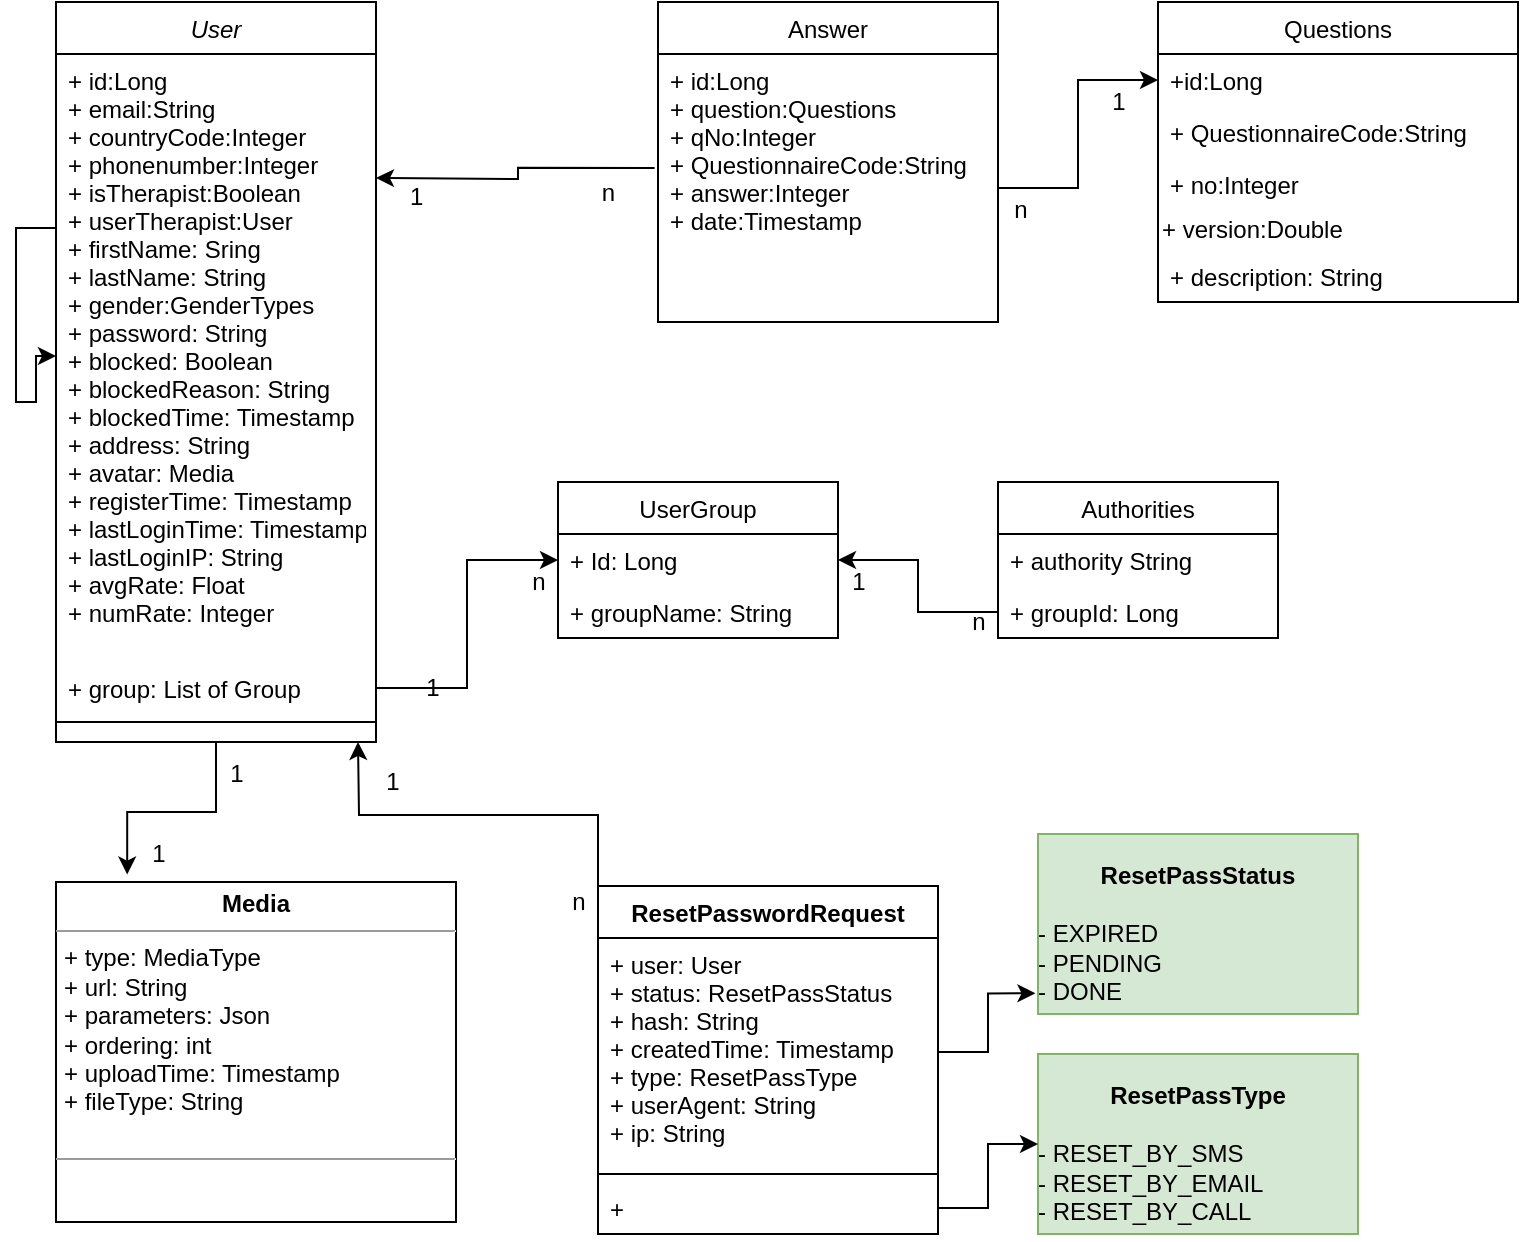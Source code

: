 <mxfile version="12.9.9" type="device" pages="2"><diagram id="C5RBs43oDa-KdzZeNtuy" name="Plan-1"><mxGraphModel dx="768" dy="482" grid="1" gridSize="10" guides="1" tooltips="1" connect="1" arrows="1" fold="1" page="1" pageScale="1" pageWidth="827" pageHeight="1169" math="0" shadow="0"><root><mxCell id="WIyWlLk6GJQsqaUBKTNV-0"/><mxCell id="WIyWlLk6GJQsqaUBKTNV-1" parent="WIyWlLk6GJQsqaUBKTNV-0"/><mxCell id="ZKrjZSiMD5rvl0DOaTvD-4" style="edgeStyle=orthogonalEdgeStyle;rounded=0;orthogonalLoop=1;jettySize=auto;html=1;" parent="WIyWlLk6GJQsqaUBKTNV-1" source="TdS0I9WpIC_3J_-ZmJkT-1" target="ZKrjZSiMD5rvl0DOaTvD-1" edge="1"><mxGeometry relative="1" as="geometry"/></mxCell><mxCell id="TdS0I9WpIC_3J_-ZmJkT-0" value="Answer" style="swimlane;fontStyle=0;childLayout=stackLayout;horizontal=1;startSize=26;fillColor=none;horizontalStack=0;resizeParent=1;resizeParentMax=0;resizeLast=0;collapsible=1;marginBottom=0;" parent="WIyWlLk6GJQsqaUBKTNV-1" vertex="1"><mxGeometry x="360" y="60" width="170" height="160" as="geometry"/></mxCell><mxCell id="TdS0I9WpIC_3J_-ZmJkT-1" value="+ id:Long&#10;+ question:Questions&#10;+ qNo:Integer&#10;+ QuestionnaireCode:String&#10;+ answer:Integer&#10;+ date:Timestamp&#10;" style="text;strokeColor=none;fillColor=none;align=left;verticalAlign=top;spacingLeft=4;spacingRight=4;overflow=hidden;rotatable=0;points=[[0,0.5],[1,0.5]];portConstraint=eastwest;" parent="TdS0I9WpIC_3J_-ZmJkT-0" vertex="1"><mxGeometry y="26" width="170" height="134" as="geometry"/></mxCell><mxCell id="wp5LiaYBBKZ01uCHj2AA-6" value="&lt;br&gt;&lt;div align=&quot;center&quot;&gt;&lt;b&gt;ResetPassStatus&lt;/b&gt;&lt;/div&gt;&lt;div align=&quot;center&quot;&gt;&lt;br&gt;&lt;/div&gt;&lt;div align=&quot;left&quot;&gt;- EXPIRED&lt;/div&gt;&lt;div align=&quot;left&quot;&gt;- PENDING&lt;/div&gt;&lt;div align=&quot;left&quot;&gt;- DONE&lt;br&gt;&lt;/div&gt;" style="verticalAlign=top;align=left;overflow=fill;fontSize=12;fontFamily=Helvetica;html=1;fillColor=#d5e8d4;strokeColor=#82b366;" parent="WIyWlLk6GJQsqaUBKTNV-1" vertex="1"><mxGeometry x="550" y="476" width="160" height="90" as="geometry"/></mxCell><mxCell id="ZKrjZSiMD5rvl0DOaTvD-0" value="Questions" style="swimlane;fontStyle=0;childLayout=stackLayout;horizontal=1;startSize=26;fillColor=none;horizontalStack=0;resizeParent=1;resizeParentMax=0;resizeLast=0;collapsible=1;marginBottom=0;" parent="WIyWlLk6GJQsqaUBKTNV-1" vertex="1"><mxGeometry x="610" y="60" width="180" height="150" as="geometry"/></mxCell><mxCell id="ZKrjZSiMD5rvl0DOaTvD-1" value="+id:Long" style="text;strokeColor=none;fillColor=none;align=left;verticalAlign=top;spacingLeft=4;spacingRight=4;overflow=hidden;rotatable=0;points=[[0,0.5],[1,0.5]];portConstraint=eastwest;" parent="ZKrjZSiMD5rvl0DOaTvD-0" vertex="1"><mxGeometry y="26" width="180" height="26" as="geometry"/></mxCell><mxCell id="ZKrjZSiMD5rvl0DOaTvD-3" value="+ QuestionnaireCode:String" style="text;strokeColor=none;fillColor=none;align=left;verticalAlign=top;spacingLeft=4;spacingRight=4;overflow=hidden;rotatable=0;points=[[0,0.5],[1,0.5]];portConstraint=eastwest;" parent="ZKrjZSiMD5rvl0DOaTvD-0" vertex="1"><mxGeometry y="52" width="180" height="26" as="geometry"/></mxCell><mxCell id="BEtN59iGjyKYIRAoD8Xq-1" value="+ no:Integer" style="text;strokeColor=none;fillColor=none;align=left;verticalAlign=top;spacingLeft=4;spacingRight=4;overflow=hidden;rotatable=0;points=[[0,0.5],[1,0.5]];portConstraint=eastwest;" parent="ZKrjZSiMD5rvl0DOaTvD-0" vertex="1"><mxGeometry y="78" width="180" height="26" as="geometry"/></mxCell><mxCell id="Wid--VZyeUOQW4nAYl_y-0" value="+ version:Double" style="text;html=1;strokeColor=none;fillColor=none;align=left;verticalAlign=middle;whiteSpace=wrap;rounded=0;" parent="ZKrjZSiMD5rvl0DOaTvD-0" vertex="1"><mxGeometry y="104" width="180" height="20" as="geometry"/></mxCell><mxCell id="ZKrjZSiMD5rvl0DOaTvD-2" value="+ description: String" style="text;strokeColor=none;fillColor=none;align=left;verticalAlign=top;spacingLeft=4;spacingRight=4;overflow=hidden;rotatable=0;points=[[0,0.5],[1,0.5]];portConstraint=eastwest;" parent="ZKrjZSiMD5rvl0DOaTvD-0" vertex="1"><mxGeometry y="124" width="180" height="26" as="geometry"/></mxCell><mxCell id="wp5LiaYBBKZ01uCHj2AA-7" value="&lt;br&gt;&lt;div align=&quot;center&quot;&gt;&lt;b&gt;ResetPassType&lt;/b&gt;&lt;/div&gt;&lt;div align=&quot;center&quot;&gt;&lt;br&gt;&lt;/div&gt;&lt;div align=&quot;left&quot;&gt;- RESET_BY_SMS&lt;/div&gt;&lt;div align=&quot;left&quot;&gt;- RESET_BY_EMAIL&lt;/div&gt;&lt;div align=&quot;left&quot;&gt;- RESET_BY_CALL&lt;br&gt;&lt;/div&gt;" style="verticalAlign=top;align=left;overflow=fill;fontSize=12;fontFamily=Helvetica;html=1;fillColor=#d5e8d4;strokeColor=#82b366;" parent="WIyWlLk6GJQsqaUBKTNV-1" vertex="1"><mxGeometry x="550" y="586" width="160" height="90" as="geometry"/></mxCell><mxCell id="i5MaNekg4LArcfbs5JZj-2" value="&lt;p style=&quot;margin: 0px ; margin-top: 4px ; text-align: center&quot;&gt;&lt;b&gt;Media&lt;/b&gt;&lt;/p&gt;&lt;hr size=&quot;1&quot;&gt;&lt;p style=&quot;margin: 0px ; margin-left: 4px&quot;&gt;+ type: MediaType&lt;/p&gt;&lt;p style=&quot;margin: 0px ; margin-left: 4px&quot;&gt;+ url: String&lt;/p&gt;&lt;p style=&quot;margin: 0px ; margin-left: 4px&quot;&gt;+ parameters: Json&lt;/p&gt;&lt;p style=&quot;margin: 0px ; margin-left: 4px&quot;&gt;+ ordering: int&lt;/p&gt;&lt;p style=&quot;margin: 0px ; margin-left: 4px&quot;&gt;+ uploadTime: Timestamp&lt;/p&gt;&lt;p style=&quot;margin: 0px ; margin-left: 4px&quot;&gt;+ fileType: String&lt;br&gt;&lt;/p&gt;&lt;p style=&quot;margin: 0px ; margin-left: 4px&quot;&gt;&lt;br&gt;&lt;/p&gt;&lt;hr size=&quot;1&quot;&gt;&lt;p style=&quot;margin: 0px ; margin-left: 4px&quot;&gt;&amp;nbsp; &amp;nbsp;&lt;/p&gt;" style="verticalAlign=top;align=left;overflow=fill;fontSize=12;fontFamily=Helvetica;html=1;" parent="WIyWlLk6GJQsqaUBKTNV-1" vertex="1"><mxGeometry x="59" y="500" width="200" height="170" as="geometry"/></mxCell><mxCell id="_nM4theew5Zskmv3uNcZ-2" style="edgeStyle=orthogonalEdgeStyle;rounded=0;orthogonalLoop=1;jettySize=auto;html=1;exitX=-0.01;exitY=0.425;exitDx=0;exitDy=0;exitPerimeter=0;" parent="WIyWlLk6GJQsqaUBKTNV-1" source="TdS0I9WpIC_3J_-ZmJkT-1" edge="1"><mxGeometry relative="1" as="geometry"><mxPoint x="219" y="148" as="targetPoint"/><mxPoint x="347" y="148" as="sourcePoint"/></mxGeometry></mxCell><mxCell id="_nM4theew5Zskmv3uNcZ-3" value="n" style="resizable=0;align=right;verticalAlign=bottom;labelBackgroundColor=none;fontSize=12;" parent="WIyWlLk6GJQsqaUBKTNV-1" connectable="0" vertex="1"><mxGeometry x="347" y="160" as="geometry"><mxPoint x="-7" y="4" as="offset"/></mxGeometry></mxCell><mxCell id="_nM4theew5Zskmv3uNcZ-4" value="1" style="resizable=0;align=left;verticalAlign=bottom;labelBackgroundColor=none;fontSize=12;" parent="WIyWlLk6GJQsqaUBKTNV-1" connectable="0" vertex="1"><mxGeometry x="229" y="174" as="geometry"><mxPoint x="5" y="-8" as="offset"/></mxGeometry></mxCell><mxCell id="9sbkbwKh-oDNOYhgMh8W-0" style="edgeStyle=orthogonalEdgeStyle;rounded=0;orthogonalLoop=1;jettySize=auto;html=1;entryX=0.178;entryY=-0.022;entryDx=0;entryDy=0;entryPerimeter=0;" parent="WIyWlLk6GJQsqaUBKTNV-1" source="zkfFHV4jXpPFQw0GAbJ--0" target="i5MaNekg4LArcfbs5JZj-2" edge="1"><mxGeometry relative="1" as="geometry"/></mxCell><mxCell id="zkfFHV4jXpPFQw0GAbJ--0" value="User" style="swimlane;fontStyle=2;align=center;verticalAlign=top;childLayout=stackLayout;horizontal=1;startSize=26;horizontalStack=0;resizeParent=1;resizeLast=0;collapsible=1;marginBottom=0;rounded=0;shadow=0;strokeWidth=1;" parent="WIyWlLk6GJQsqaUBKTNV-1" vertex="1"><mxGeometry x="59" y="60" width="160" height="370" as="geometry"><mxRectangle x="230" y="140" width="160" height="26" as="alternateBounds"/></mxGeometry></mxCell><mxCell id="zkfFHV4jXpPFQw0GAbJ--3" value="+ id:Long&#10;+ email:String&#10;+ countryCode:Integer&#10;+ phonenumber:Integer&#10;+ isTherapist:Boolean&#10;+ userTherapist:User&#10;+ firstName: Sring&#10;+ lastName: String&#10;+ gender:GenderTypes&#10;+ password: String &#10;+ blocked: Boolean&#10;+ blockedReason: String &#10;+ blockedTime: Timestamp &#10;+ address: String&#10;+ avatar: Media&#10;+ registerTime: Timestamp &#10;+ lastLoginTime: Timestamp &#10;+ lastLoginIP: String &#10;+ avgRate: Float&#10;+ numRate: Integer" style="text;align=left;verticalAlign=top;spacingLeft=4;spacingRight=4;overflow=hidden;rotatable=0;points=[[0,0.5],[1,0.5]];portConstraint=eastwest;rounded=0;shadow=0;html=0;" parent="zkfFHV4jXpPFQw0GAbJ--0" vertex="1"><mxGeometry y="26" width="160" height="304" as="geometry"/></mxCell><mxCell id="9sbkbwKh-oDNOYhgMh8W-4" value="+ group: List of Group" style="text;strokeColor=none;fillColor=none;align=left;verticalAlign=top;spacingLeft=4;spacingRight=4;overflow=hidden;rotatable=0;points=[[0,0.5],[1,0.5]];portConstraint=eastwest;" parent="zkfFHV4jXpPFQw0GAbJ--0" vertex="1"><mxGeometry y="330" width="160" height="26" as="geometry"/></mxCell><mxCell id="zkfFHV4jXpPFQw0GAbJ--4" value="" style="line;html=1;strokeWidth=1;align=left;verticalAlign=middle;spacingTop=-1;spacingLeft=3;spacingRight=3;rotatable=0;labelPosition=right;points=[];portConstraint=eastwest;" parent="zkfFHV4jXpPFQw0GAbJ--0" vertex="1"><mxGeometry y="356" width="160" height="8" as="geometry"/></mxCell><mxCell id="wtBKyzSOh4V0kUkPfr4M-0" style="edgeStyle=orthogonalEdgeStyle;rounded=0;orthogonalLoop=1;jettySize=auto;html=1;" parent="WIyWlLk6GJQsqaUBKTNV-1" edge="1"><mxGeometry relative="1" as="geometry"><mxPoint x="59" y="173" as="sourcePoint"/><mxPoint x="59" y="237" as="targetPoint"/><Array as="points"><mxPoint x="59" y="173"/><mxPoint x="39" y="173"/><mxPoint x="39" y="260"/><mxPoint x="49" y="260"/><mxPoint x="49" y="237"/></Array></mxGeometry></mxCell><mxCell id="9sbkbwKh-oDNOYhgMh8W-11" style="edgeStyle=orthogonalEdgeStyle;rounded=0;orthogonalLoop=1;jettySize=auto;html=1;exitX=0;exitY=0;exitDx=0;exitDy=0;" parent="WIyWlLk6GJQsqaUBKTNV-1" source="wp5LiaYBBKZ01uCHj2AA-8" edge="1"><mxGeometry relative="1" as="geometry"><mxPoint x="210" y="430" as="targetPoint"/></mxGeometry></mxCell><mxCell id="wp5LiaYBBKZ01uCHj2AA-8" value="ResetPasswordRequest" style="swimlane;fontStyle=1;align=center;verticalAlign=top;childLayout=stackLayout;horizontal=1;startSize=26;horizontalStack=0;resizeParent=1;resizeParentMax=0;resizeLast=0;collapsible=1;marginBottom=0;" parent="WIyWlLk6GJQsqaUBKTNV-1" vertex="1"><mxGeometry x="330" y="502" width="170" height="174" as="geometry"/></mxCell><mxCell id="wp5LiaYBBKZ01uCHj2AA-9" value="+ user: User&#10;+ status: ResetPassStatus&#10;+ hash: String&#10;+ createdTime: Timestamp&#10;+ type: ResetPassType&#10;+ userAgent: String&#10;+ ip: String&#10;" style="text;strokeColor=none;fillColor=none;align=left;verticalAlign=top;spacingLeft=4;spacingRight=4;overflow=hidden;rotatable=0;points=[[0,0.5],[1,0.5]];portConstraint=eastwest;" parent="wp5LiaYBBKZ01uCHj2AA-8" vertex="1"><mxGeometry y="26" width="170" height="114" as="geometry"/></mxCell><mxCell id="wp5LiaYBBKZ01uCHj2AA-10" value="" style="line;strokeWidth=1;fillColor=none;align=left;verticalAlign=middle;spacingTop=-1;spacingLeft=3;spacingRight=3;rotatable=0;labelPosition=right;points=[];portConstraint=eastwest;" parent="wp5LiaYBBKZ01uCHj2AA-8" vertex="1"><mxGeometry y="140" width="170" height="8" as="geometry"/></mxCell><mxCell id="wp5LiaYBBKZ01uCHj2AA-11" value="+" style="text;strokeColor=none;fillColor=none;align=left;verticalAlign=top;spacingLeft=4;spacingRight=4;overflow=hidden;rotatable=0;points=[[0,0.5],[1,0.5]];portConstraint=eastwest;" parent="wp5LiaYBBKZ01uCHj2AA-8" vertex="1"><mxGeometry y="148" width="170" height="26" as="geometry"/></mxCell><mxCell id="86097ex0n0nad0ebISza-1" value="UserGroup" style="swimlane;fontStyle=0;childLayout=stackLayout;horizontal=1;startSize=26;fillColor=none;horizontalStack=0;resizeParent=1;resizeParentMax=0;resizeLast=0;collapsible=1;marginBottom=0;" parent="WIyWlLk6GJQsqaUBKTNV-1" vertex="1"><mxGeometry x="310" y="300" width="140" height="78" as="geometry"/></mxCell><mxCell id="86097ex0n0nad0ebISza-2" value="+ Id: Long" style="text;strokeColor=none;fillColor=none;align=left;verticalAlign=top;spacingLeft=4;spacingRight=4;overflow=hidden;rotatable=0;points=[[0,0.5],[1,0.5]];portConstraint=eastwest;" parent="86097ex0n0nad0ebISza-1" vertex="1"><mxGeometry y="26" width="140" height="26" as="geometry"/></mxCell><mxCell id="86097ex0n0nad0ebISza-3" value="+ groupName: String" style="text;strokeColor=none;fillColor=none;align=left;verticalAlign=top;spacingLeft=4;spacingRight=4;overflow=hidden;rotatable=0;points=[[0,0.5],[1,0.5]];portConstraint=eastwest;" parent="86097ex0n0nad0ebISza-1" vertex="1"><mxGeometry y="52" width="140" height="26" as="geometry"/></mxCell><mxCell id="wp5LiaYBBKZ01uCHj2AA-12" value="Authorities" style="swimlane;fontStyle=0;childLayout=stackLayout;horizontal=1;startSize=26;fillColor=none;horizontalStack=0;resizeParent=1;resizeParentMax=0;resizeLast=0;collapsible=1;marginBottom=0;" parent="WIyWlLk6GJQsqaUBKTNV-1" vertex="1"><mxGeometry x="530" y="300" width="140" height="78" as="geometry"/></mxCell><mxCell id="wp5LiaYBBKZ01uCHj2AA-13" value="+ authority String" style="text;strokeColor=none;fillColor=none;align=left;verticalAlign=top;spacingLeft=4;spacingRight=4;overflow=hidden;rotatable=0;points=[[0,0.5],[1,0.5]];portConstraint=eastwest;" parent="wp5LiaYBBKZ01uCHj2AA-12" vertex="1"><mxGeometry y="26" width="140" height="26" as="geometry"/></mxCell><mxCell id="wp5LiaYBBKZ01uCHj2AA-14" value="+ groupId: Long" style="text;strokeColor=none;fillColor=none;align=left;verticalAlign=top;spacingLeft=4;spacingRight=4;overflow=hidden;rotatable=0;points=[[0,0.5],[1,0.5]];portConstraint=eastwest;" parent="wp5LiaYBBKZ01uCHj2AA-12" vertex="1"><mxGeometry y="52" width="140" height="26" as="geometry"/></mxCell><mxCell id="9sbkbwKh-oDNOYhgMh8W-2" style="edgeStyle=orthogonalEdgeStyle;rounded=0;orthogonalLoop=1;jettySize=auto;html=1;entryX=-0.008;entryY=0.885;entryDx=0;entryDy=0;entryPerimeter=0;" parent="WIyWlLk6GJQsqaUBKTNV-1" source="wp5LiaYBBKZ01uCHj2AA-9" target="wp5LiaYBBKZ01uCHj2AA-6" edge="1"><mxGeometry relative="1" as="geometry"/></mxCell><mxCell id="9sbkbwKh-oDNOYhgMh8W-3" style="edgeStyle=orthogonalEdgeStyle;rounded=0;orthogonalLoop=1;jettySize=auto;html=1;exitX=1;exitY=0.5;exitDx=0;exitDy=0;" parent="WIyWlLk6GJQsqaUBKTNV-1" source="wp5LiaYBBKZ01uCHj2AA-11" target="wp5LiaYBBKZ01uCHj2AA-7" edge="1"><mxGeometry relative="1" as="geometry"/></mxCell><mxCell id="9sbkbwKh-oDNOYhgMh8W-5" style="edgeStyle=orthogonalEdgeStyle;rounded=0;orthogonalLoop=1;jettySize=auto;html=1;" parent="WIyWlLk6GJQsqaUBKTNV-1" source="9sbkbwKh-oDNOYhgMh8W-4" target="86097ex0n0nad0ebISza-2" edge="1"><mxGeometry relative="1" as="geometry"/></mxCell><mxCell id="9sbkbwKh-oDNOYhgMh8W-7" value="1" style="text;html=1;align=center;verticalAlign=middle;resizable=0;points=[];autosize=1;" parent="WIyWlLk6GJQsqaUBKTNV-1" vertex="1"><mxGeometry x="217" y="440" width="20" height="20" as="geometry"/></mxCell><mxCell id="9sbkbwKh-oDNOYhgMh8W-9" value="1" style="text;html=1;align=center;verticalAlign=middle;resizable=0;points=[];autosize=1;" parent="WIyWlLk6GJQsqaUBKTNV-1" vertex="1"><mxGeometry x="237" y="393" width="20" height="20" as="geometry"/></mxCell><mxCell id="9sbkbwKh-oDNOYhgMh8W-10" value="n" style="text;html=1;align=center;verticalAlign=middle;resizable=0;points=[];autosize=1;" parent="WIyWlLk6GJQsqaUBKTNV-1" vertex="1"><mxGeometry x="290" y="340" width="20" height="20" as="geometry"/></mxCell><mxCell id="9sbkbwKh-oDNOYhgMh8W-12" value="n" style="text;html=1;align=center;verticalAlign=middle;resizable=0;points=[];autosize=1;" parent="WIyWlLk6GJQsqaUBKTNV-1" vertex="1"><mxGeometry x="310" y="500" width="20" height="20" as="geometry"/></mxCell><mxCell id="9sbkbwKh-oDNOYhgMh8W-15" value="n" style="text;html=1;align=center;verticalAlign=middle;resizable=0;points=[];autosize=1;" parent="WIyWlLk6GJQsqaUBKTNV-1" vertex="1"><mxGeometry x="531" y="154" width="20" height="20" as="geometry"/></mxCell><mxCell id="9sbkbwKh-oDNOYhgMh8W-16" value="1" style="text;html=1;align=center;verticalAlign=middle;resizable=0;points=[];autosize=1;" parent="WIyWlLk6GJQsqaUBKTNV-1" vertex="1"><mxGeometry x="580" y="100" width="20" height="20" as="geometry"/></mxCell><mxCell id="9sbkbwKh-oDNOYhgMh8W-17" value="1" style="text;html=1;align=center;verticalAlign=middle;resizable=0;points=[];autosize=1;" parent="WIyWlLk6GJQsqaUBKTNV-1" vertex="1"><mxGeometry x="139" y="436" width="20" height="20" as="geometry"/></mxCell><mxCell id="9sbkbwKh-oDNOYhgMh8W-18" value="1" style="text;html=1;align=center;verticalAlign=middle;resizable=0;points=[];autosize=1;" parent="WIyWlLk6GJQsqaUBKTNV-1" vertex="1"><mxGeometry x="100" y="476" width="20" height="20" as="geometry"/></mxCell><mxCell id="9sbkbwKh-oDNOYhgMh8W-19" style="edgeStyle=orthogonalEdgeStyle;rounded=0;orthogonalLoop=1;jettySize=auto;html=1;" parent="WIyWlLk6GJQsqaUBKTNV-1" source="wp5LiaYBBKZ01uCHj2AA-14" target="86097ex0n0nad0ebISza-2" edge="1"><mxGeometry relative="1" as="geometry"/></mxCell><mxCell id="9sbkbwKh-oDNOYhgMh8W-20" value="n" style="text;html=1;align=center;verticalAlign=middle;resizable=0;points=[];autosize=1;" parent="WIyWlLk6GJQsqaUBKTNV-1" vertex="1"><mxGeometry x="510" y="360" width="20" height="20" as="geometry"/></mxCell><mxCell id="9sbkbwKh-oDNOYhgMh8W-21" value="1" style="text;html=1;align=center;verticalAlign=middle;resizable=0;points=[];autosize=1;" parent="WIyWlLk6GJQsqaUBKTNV-1" vertex="1"><mxGeometry x="450" y="340" width="20" height="20" as="geometry"/></mxCell></root></mxGraphModel></diagram><diagram id="WKmCzvylHzbxIP0e8MOf" name="Plan-3"><mxGraphModel dx="768" dy="482" grid="1" gridSize="10" guides="1" tooltips="1" connect="1" arrows="1" fold="1" page="1" pageScale="1" pageWidth="850" pageHeight="1100" math="0" shadow="0"><root><mxCell id="v_ZTsM-ww1DxvKNuRoQh-0"/><mxCell id="v_ZTsM-ww1DxvKNuRoQh-1" parent="v_ZTsM-ww1DxvKNuRoQh-0"/><mxCell id="d10EwuhhDhIeilxLiAEq-4" style="edgeStyle=orthogonalEdgeStyle;rounded=0;orthogonalLoop=1;jettySize=auto;html=1;entryX=0;entryY=0.5;entryDx=0;entryDy=0;" parent="v_ZTsM-ww1DxvKNuRoQh-1" source="8NcOZbIqPLL4XJsS5rc8-7" target="d10EwuhhDhIeilxLiAEq-2" edge="1"><mxGeometry relative="1" as="geometry"/></mxCell><mxCell id="ECF-XvWL44tZDmYBhfvC-0" style="edgeStyle=orthogonalEdgeStyle;rounded=0;orthogonalLoop=1;jettySize=auto;html=1;entryX=-0.012;entryY=0.592;entryDx=0;entryDy=0;entryPerimeter=0;" parent="v_ZTsM-ww1DxvKNuRoQh-1" source="8NcOZbIqPLL4XJsS5rc8-3" target="8NcOZbIqPLL4XJsS5rc8-7" edge="1"><mxGeometry relative="1" as="geometry"/></mxCell><mxCell id="8NcOZbIqPLL4XJsS5rc8-6" value="Answer" style="swimlane;fontStyle=0;childLayout=stackLayout;horizontal=1;startSize=26;fillColor=none;horizontalStack=0;resizeParent=1;resizeParentMax=0;resizeLast=0;collapsible=1;marginBottom=0;" parent="v_ZTsM-ww1DxvKNuRoQh-1" vertex="1"><mxGeometry x="400" y="120" width="140" height="120" as="geometry"/></mxCell><mxCell id="8NcOZbIqPLL4XJsS5rc8-7" value="+id:Long&#10;+QuestionnaireCode:String&#10;+qNo:Integer&#10;+answer:Integer&#10;+date:Timestamp&#10;" style="text;strokeColor=none;fillColor=none;align=left;verticalAlign=top;spacingLeft=4;spacingRight=4;overflow=hidden;rotatable=0;points=[[0,0.5],[1,0.5]];portConstraint=eastwest;" parent="8NcOZbIqPLL4XJsS5rc8-6" vertex="1"><mxGeometry y="26" width="140" height="94" as="geometry"/></mxCell><mxCell id="8NcOZbIqPLL4XJsS5rc8-0" value="User" style="swimlane;fontStyle=2;align=center;verticalAlign=top;childLayout=stackLayout;horizontal=1;startSize=26;horizontalStack=0;resizeParent=1;resizeLast=0;collapsible=1;marginBottom=0;rounded=0;shadow=0;strokeWidth=1;" parent="v_ZTsM-ww1DxvKNuRoQh-1" vertex="1"><mxGeometry x="80" y="110" width="210" height="370" as="geometry"><mxRectangle x="230" y="140" width="160" height="26" as="alternateBounds"/></mxGeometry></mxCell><mxCell id="8NcOZbIqPLL4XJsS5rc8-3" value="+id:Long&#10;+email:String&#10;+countryCode:Integer&#10;+phonenumber:Integer&#10;+isTherapist:Boolean&#10;+userTherapist:User&#10;+firstName: Sring&#10;+ lastName: String&#10;+ password: String &#10;+ blocked: Boolean&#10;+ blockedReason: String &#10;+ blockedTime: Timestamp &#10;+ defaultAddress: Address &#10;+ avatarUrl: String &#10;+ registerTime: Timestamp &#10;+ lastLoginTime: Timestamp &#10;+ lastLoginIP: String &#10;+ avgRate: Float&#10;+ numRate: Integer&#10;+ stripeCustomerId:String" style="text;align=left;verticalAlign=top;spacingLeft=4;spacingRight=4;overflow=hidden;rotatable=0;points=[[0,0.5],[1,0.5]];portConstraint=eastwest;rounded=0;shadow=0;html=0;" parent="8NcOZbIqPLL4XJsS5rc8-0" vertex="1"><mxGeometry y="26" width="210" height="304" as="geometry"/></mxCell><mxCell id="8NcOZbIqPLL4XJsS5rc8-4" value="" style="line;html=1;strokeWidth=1;align=left;verticalAlign=middle;spacingTop=-1;spacingLeft=3;spacingRight=3;rotatable=0;labelPosition=right;points=[];portConstraint=eastwest;" parent="8NcOZbIqPLL4XJsS5rc8-0" vertex="1"><mxGeometry y="330" width="210" height="8" as="geometry"/></mxCell><mxCell id="d10EwuhhDhIeilxLiAEq-0" value="Question" style="swimlane;fontStyle=0;childLayout=stackLayout;horizontal=1;startSize=26;fillColor=none;horizontalStack=0;resizeParent=1;resizeParentMax=0;resizeLast=0;collapsible=1;marginBottom=0;" parent="v_ZTsM-ww1DxvKNuRoQh-1" vertex="1"><mxGeometry x="640" y="120" width="140" height="104" as="geometry"/></mxCell><mxCell id="d10EwuhhDhIeilxLiAEq-1" value="+id:Long" style="text;strokeColor=none;fillColor=none;align=left;verticalAlign=top;spacingLeft=4;spacingRight=4;overflow=hidden;rotatable=0;points=[[0,0.5],[1,0.5]];portConstraint=eastwest;" parent="d10EwuhhDhIeilxLiAEq-0" vertex="1"><mxGeometry y="26" width="140" height="26" as="geometry"/></mxCell><mxCell id="d10EwuhhDhIeilxLiAEq-2" value="+ description: String" style="text;strokeColor=none;fillColor=none;align=left;verticalAlign=top;spacingLeft=4;spacingRight=4;overflow=hidden;rotatable=0;points=[[0,0.5],[1,0.5]];portConstraint=eastwest;" parent="d10EwuhhDhIeilxLiAEq-0" vertex="1"><mxGeometry y="52" width="140" height="26" as="geometry"/></mxCell><mxCell id="d10EwuhhDhIeilxLiAEq-3" value="+ no:Integer" style="text;strokeColor=none;fillColor=none;align=left;verticalAlign=top;spacingLeft=4;spacingRight=4;overflow=hidden;rotatable=0;points=[[0,0.5],[1,0.5]];portConstraint=eastwest;" parent="d10EwuhhDhIeilxLiAEq-0" vertex="1"><mxGeometry y="78" width="140" height="26" as="geometry"/></mxCell><mxCell id="qTba2M1NJzd53CrufEk6-0" value="&lt;br&gt;&lt;div align=&quot;center&quot;&gt;&lt;b&gt;ResetPassStatus&lt;/b&gt;&lt;/div&gt;&lt;div align=&quot;center&quot;&gt;&lt;br&gt;&lt;/div&gt;&lt;div align=&quot;left&quot;&gt;- EXPIRED&lt;/div&gt;&lt;div align=&quot;left&quot;&gt;- PENDING&lt;/div&gt;&lt;div align=&quot;left&quot;&gt;- DONE&lt;br&gt;&lt;/div&gt;" style="verticalAlign=top;align=left;overflow=fill;fontSize=12;fontFamily=Helvetica;html=1;fillColor=#d5e8d4;strokeColor=#82b366;" parent="v_ZTsM-ww1DxvKNuRoQh-1" vertex="1"><mxGeometry x="274" y="650" width="160" height="90" as="geometry"/></mxCell><mxCell id="qTba2M1NJzd53CrufEk6-1" value="&lt;br&gt;&lt;div align=&quot;center&quot;&gt;&lt;b&gt;ResetPassType&lt;/b&gt;&lt;/div&gt;&lt;div align=&quot;center&quot;&gt;&lt;br&gt;&lt;/div&gt;&lt;div align=&quot;left&quot;&gt;- RESET_BY_SMS&lt;/div&gt;&lt;div align=&quot;left&quot;&gt;- RESET_BY_EMAIL&lt;/div&gt;&lt;div align=&quot;left&quot;&gt;- RESET_BY_CALL&lt;br&gt;&lt;/div&gt;" style="verticalAlign=top;align=left;overflow=fill;fontSize=12;fontFamily=Helvetica;html=1;fillColor=#d5e8d4;strokeColor=#82b366;" parent="v_ZTsM-ww1DxvKNuRoQh-1" vertex="1"><mxGeometry x="274" y="760" width="160" height="90" as="geometry"/></mxCell><mxCell id="qTba2M1NJzd53CrufEk6-2" style="edgeStyle=orthogonalEdgeStyle;rounded=0;orthogonalLoop=1;jettySize=auto;html=1;entryX=0;entryY=0.5;entryDx=0;entryDy=0;" parent="v_ZTsM-ww1DxvKNuRoQh-1" source="qTba2M1NJzd53CrufEk6-9" target="qTba2M1NJzd53CrufEk6-13" edge="1"><mxGeometry relative="1" as="geometry"/></mxCell><mxCell id="qTba2M1NJzd53CrufEk6-3" value="&lt;p style=&quot;margin: 0px ; margin-top: 4px ; text-align: center&quot;&gt;&lt;b&gt;Media&lt;/b&gt;&lt;/p&gt;&lt;hr size=&quot;1&quot;&gt;&lt;p style=&quot;margin: 0px ; margin-left: 4px&quot;&gt;+ type: MediaType&lt;/p&gt;&lt;p style=&quot;margin: 0px ; margin-left: 4px&quot;&gt;+ url: String&lt;/p&gt;&lt;p style=&quot;margin: 0px ; margin-left: 4px&quot;&gt;+ parameters: Json&lt;/p&gt;&lt;p style=&quot;margin: 0px ; margin-left: 4px&quot;&gt;+ ordering: int&lt;/p&gt;&lt;p style=&quot;margin: 0px ; margin-left: 4px&quot;&gt;+ uploadTime: Timestamp&lt;/p&gt;&lt;p style=&quot;margin: 0px ; margin-left: 4px&quot;&gt;+ fileType: String&lt;br&gt;&lt;/p&gt;&lt;p style=&quot;margin: 0px ; margin-left: 4px&quot;&gt;&lt;br&gt;&lt;/p&gt;&lt;hr size=&quot;1&quot;&gt;&lt;p style=&quot;margin: 0px ; margin-left: 4px&quot;&gt;&amp;nbsp; &amp;nbsp;&lt;/p&gt;" style="verticalAlign=top;align=left;overflow=fill;fontSize=12;fontFamily=Helvetica;html=1;" parent="v_ZTsM-ww1DxvKNuRoQh-1" vertex="1"><mxGeometry x="589" y="540" width="200" height="170" as="geometry"/></mxCell><mxCell id="qTba2M1NJzd53CrufEk6-4" value="ResetPasswordRequest" style="swimlane;fontStyle=1;align=center;verticalAlign=top;childLayout=stackLayout;horizontal=1;startSize=26;horizontalStack=0;resizeParent=1;resizeParentMax=0;resizeLast=0;collapsible=1;marginBottom=0;" parent="v_ZTsM-ww1DxvKNuRoQh-1" vertex="1"><mxGeometry x="54" y="676" width="170" height="174" as="geometry"/></mxCell><mxCell id="qTba2M1NJzd53CrufEk6-5" value="+ user: User&#10;+ status: ResetPassStatus&#10;+ hash: String&#10;+ createdTime: Timestamp&#10;+ type: ResetPassType&#10;+ userAgent: String&#10;+ ip: String&#10;" style="text;strokeColor=none;fillColor=none;align=left;verticalAlign=top;spacingLeft=4;spacingRight=4;overflow=hidden;rotatable=0;points=[[0,0.5],[1,0.5]];portConstraint=eastwest;" parent="qTba2M1NJzd53CrufEk6-4" vertex="1"><mxGeometry y="26" width="170" height="114" as="geometry"/></mxCell><mxCell id="qTba2M1NJzd53CrufEk6-6" value="" style="line;strokeWidth=1;fillColor=none;align=left;verticalAlign=middle;spacingTop=-1;spacingLeft=3;spacingRight=3;rotatable=0;labelPosition=right;points=[];portConstraint=eastwest;" parent="qTba2M1NJzd53CrufEk6-4" vertex="1"><mxGeometry y="140" width="170" height="8" as="geometry"/></mxCell><mxCell id="qTba2M1NJzd53CrufEk6-7" value="+" style="text;strokeColor=none;fillColor=none;align=left;verticalAlign=top;spacingLeft=4;spacingRight=4;overflow=hidden;rotatable=0;points=[[0,0.5],[1,0.5]];portConstraint=eastwest;" parent="qTba2M1NJzd53CrufEk6-4" vertex="1"><mxGeometry y="148" width="170" height="26" as="geometry"/></mxCell><mxCell id="qTba2M1NJzd53CrufEk6-8" value="UserGroup" style="swimlane;fontStyle=0;childLayout=stackLayout;horizontal=1;startSize=26;fillColor=none;horizontalStack=0;resizeParent=1;resizeParentMax=0;resizeLast=0;collapsible=1;marginBottom=0;" parent="v_ZTsM-ww1DxvKNuRoQh-1" vertex="1"><mxGeometry x="54" y="540" width="140" height="78" as="geometry"/></mxCell><mxCell id="qTba2M1NJzd53CrufEk6-9" value="+ Id: Long" style="text;strokeColor=none;fillColor=none;align=left;verticalAlign=top;spacingLeft=4;spacingRight=4;overflow=hidden;rotatable=0;points=[[0,0.5],[1,0.5]];portConstraint=eastwest;" parent="qTba2M1NJzd53CrufEk6-8" vertex="1"><mxGeometry y="26" width="140" height="26" as="geometry"/></mxCell><mxCell id="qTba2M1NJzd53CrufEk6-10" value="+ groupName: String" style="text;strokeColor=none;fillColor=none;align=left;verticalAlign=top;spacingLeft=4;spacingRight=4;overflow=hidden;rotatable=0;points=[[0,0.5],[1,0.5]];portConstraint=eastwest;" parent="qTba2M1NJzd53CrufEk6-8" vertex="1"><mxGeometry y="52" width="140" height="26" as="geometry"/></mxCell><mxCell id="qTba2M1NJzd53CrufEk6-11" value="Authorities" style="swimlane;fontStyle=0;childLayout=stackLayout;horizontal=1;startSize=26;fillColor=none;horizontalStack=0;resizeParent=1;resizeParentMax=0;resizeLast=0;collapsible=1;marginBottom=0;" parent="v_ZTsM-ww1DxvKNuRoQh-1" vertex="1"><mxGeometry x="284" y="540" width="140" height="78" as="geometry"/></mxCell><mxCell id="qTba2M1NJzd53CrufEk6-12" value="+ authority String" style="text;strokeColor=none;fillColor=none;align=left;verticalAlign=top;spacingLeft=4;spacingRight=4;overflow=hidden;rotatable=0;points=[[0,0.5],[1,0.5]];portConstraint=eastwest;" parent="qTba2M1NJzd53CrufEk6-11" vertex="1"><mxGeometry y="26" width="140" height="26" as="geometry"/></mxCell><mxCell id="qTba2M1NJzd53CrufEk6-13" value="+ groupId: Long" style="text;strokeColor=none;fillColor=none;align=left;verticalAlign=top;spacingLeft=4;spacingRight=4;overflow=hidden;rotatable=0;points=[[0,0.5],[1,0.5]];portConstraint=eastwest;" parent="qTba2M1NJzd53CrufEk6-11" vertex="1"><mxGeometry y="52" width="140" height="26" as="geometry"/></mxCell><mxCell id="qTba2M1NJzd53CrufEk6-14" style="edgeStyle=orthogonalEdgeStyle;rounded=0;orthogonalLoop=1;jettySize=auto;html=1;" parent="v_ZTsM-ww1DxvKNuRoQh-1" source="8NcOZbIqPLL4XJsS5rc8-3" edge="1"><mxGeometry relative="1" as="geometry"><mxPoint x="70" y="340" as="targetPoint"/></mxGeometry></mxCell></root></mxGraphModel></diagram></mxfile>